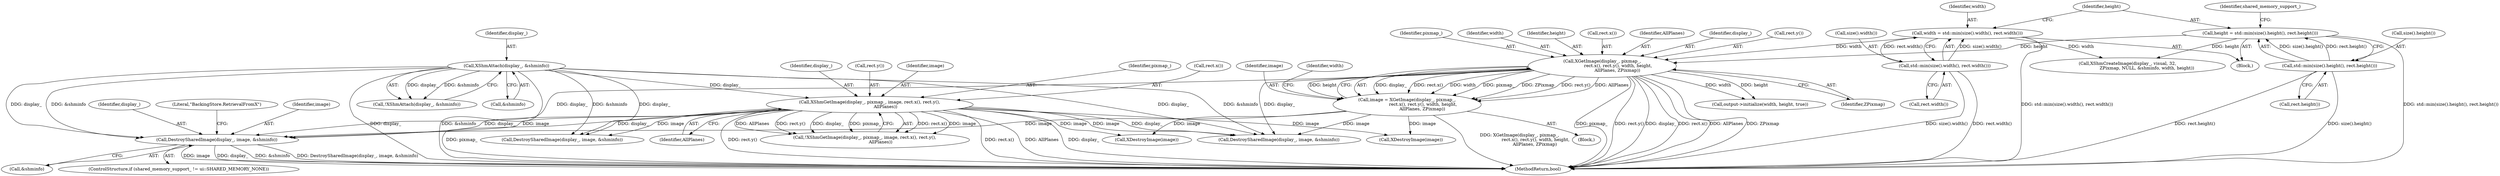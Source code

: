 digraph "0_Chrome_0bd1a6ddb5fb23dfea3e72d60e5e8df4cf5826bc@pointer" {
"1000363" [label="(Call,DestroySharedImage(display_, image, &shminfo))"];
"1000239" [label="(Call,XShmAttach(display_, &shminfo))"];
"1000263" [label="(Call,XGetImage(display_, pixmap_,\n                       rect.x(), rect.y(), width, height,\n                      AllPlanes, ZPixmap))"];
"1000117" [label="(Call,width = std::min(size().width(), rect.width()))"];
"1000119" [label="(Call,std::min(size().width(), rect.width()))"];
"1000123" [label="(Call,height = std::min(size().height(), rect.height()))"];
"1000125" [label="(Call,std::min(size().height(), rect.height()))"];
"1000244" [label="(Call,XShmGetImage(display_, pixmap_, image, rect.x(), rect.y(),\n                       AllPlanes))"];
"1000261" [label="(Call,image = XGetImage(display_, pixmap_,\n                       rect.x(), rect.y(), width, height,\n                      AllPlanes, ZPixmap))"];
"1000120" [label="(Call,size().width())"];
"1000238" [label="(Call,!XShmAttach(display_, &shminfo))"];
"1000372" [label="(Literal,\"BackingStore.RetrievalFromX\")"];
"1000261" [label="(Call,image = XGetImage(display_, pixmap_,\n                       rect.x(), rect.y(), width, height,\n                      AllPlanes, ZPixmap))"];
"1000124" [label="(Identifier,height)"];
"1000252" [label="(Call,DestroySharedImage(display_, image, &shminfo))"];
"1000265" [label="(Identifier,pixmap_)"];
"1000250" [label="(Identifier,AllPlanes)"];
"1000289" [label="(Call,DestroySharedImage(display_, image, &shminfo))"];
"1000149" [label="(Call,XShmCreateImage(display_, visual, 32,\n                            ZPixmap, NULL, &shminfo, width, height))"];
"1000121" [label="(Call,rect.width())"];
"1000365" [label="(Identifier,image)"];
"1000126" [label="(Call,size().height())"];
"1000268" [label="(Identifier,width)"];
"1000295" [label="(Call,XDestroyImage(image))"];
"1000364" [label="(Identifier,display_)"];
"1000127" [label="(Call,rect.height())"];
"1000241" [label="(Call,&shminfo)"];
"1000276" [label="(Identifier,width)"];
"1000118" [label="(Identifier,width)"];
"1000269" [label="(Identifier,height)"];
"1000119" [label="(Call,std::min(size().width(), rect.width()))"];
"1000243" [label="(Call,!XShmGetImage(display_, pixmap_, image, rect.x(), rect.y(),\n                       AllPlanes))"];
"1000266" [label="(Call,rect.x())"];
"1000125" [label="(Call,std::min(size().height(), rect.height()))"];
"1000270" [label="(Identifier,AllPlanes)"];
"1000275" [label="(Call,output->initialize(width, height, true))"];
"1000264" [label="(Identifier,display_)"];
"1000262" [label="(Identifier,image)"];
"1000245" [label="(Identifier,display_)"];
"1000249" [label="(Call,rect.y())"];
"1000260" [label="(Block,)"];
"1000132" [label="(Identifier,shared_memory_support_)"];
"1000363" [label="(Call,DestroySharedImage(display_, image, &shminfo))"];
"1000359" [label="(ControlStructure,if (shared_memory_support_ != ui::SHARED_MEMORY_NONE))"];
"1000378" [label="(MethodReturn,bool)"];
"1000104" [label="(Block,)"];
"1000247" [label="(Identifier,image)"];
"1000267" [label="(Call,rect.y())"];
"1000123" [label="(Call,height = std::min(size().height(), rect.height()))"];
"1000263" [label="(Call,XGetImage(display_, pixmap_,\n                       rect.x(), rect.y(), width, height,\n                      AllPlanes, ZPixmap))"];
"1000271" [label="(Identifier,ZPixmap)"];
"1000246" [label="(Identifier,pixmap_)"];
"1000240" [label="(Identifier,display_)"];
"1000366" [label="(Call,&shminfo)"];
"1000369" [label="(Call,XDestroyImage(image))"];
"1000244" [label="(Call,XShmGetImage(display_, pixmap_, image, rect.x(), rect.y(),\n                       AllPlanes))"];
"1000239" [label="(Call,XShmAttach(display_, &shminfo))"];
"1000117" [label="(Call,width = std::min(size().width(), rect.width()))"];
"1000248" [label="(Call,rect.x())"];
"1000363" -> "1000359"  [label="AST: "];
"1000363" -> "1000366"  [label="CFG: "];
"1000364" -> "1000363"  [label="AST: "];
"1000365" -> "1000363"  [label="AST: "];
"1000366" -> "1000363"  [label="AST: "];
"1000372" -> "1000363"  [label="CFG: "];
"1000363" -> "1000378"  [label="DDG: image"];
"1000363" -> "1000378"  [label="DDG: display_"];
"1000363" -> "1000378"  [label="DDG: &shminfo"];
"1000363" -> "1000378"  [label="DDG: DestroySharedImage(display_, image, &shminfo)"];
"1000239" -> "1000363"  [label="DDG: display_"];
"1000239" -> "1000363"  [label="DDG: &shminfo"];
"1000263" -> "1000363"  [label="DDG: display_"];
"1000244" -> "1000363"  [label="DDG: display_"];
"1000244" -> "1000363"  [label="DDG: image"];
"1000261" -> "1000363"  [label="DDG: image"];
"1000239" -> "1000238"  [label="AST: "];
"1000239" -> "1000241"  [label="CFG: "];
"1000240" -> "1000239"  [label="AST: "];
"1000241" -> "1000239"  [label="AST: "];
"1000238" -> "1000239"  [label="CFG: "];
"1000239" -> "1000378"  [label="DDG: display_"];
"1000239" -> "1000378"  [label="DDG: &shminfo"];
"1000239" -> "1000238"  [label="DDG: display_"];
"1000239" -> "1000238"  [label="DDG: &shminfo"];
"1000239" -> "1000244"  [label="DDG: display_"];
"1000239" -> "1000252"  [label="DDG: display_"];
"1000239" -> "1000252"  [label="DDG: &shminfo"];
"1000239" -> "1000289"  [label="DDG: display_"];
"1000239" -> "1000289"  [label="DDG: &shminfo"];
"1000263" -> "1000261"  [label="AST: "];
"1000263" -> "1000271"  [label="CFG: "];
"1000264" -> "1000263"  [label="AST: "];
"1000265" -> "1000263"  [label="AST: "];
"1000266" -> "1000263"  [label="AST: "];
"1000267" -> "1000263"  [label="AST: "];
"1000268" -> "1000263"  [label="AST: "];
"1000269" -> "1000263"  [label="AST: "];
"1000270" -> "1000263"  [label="AST: "];
"1000271" -> "1000263"  [label="AST: "];
"1000261" -> "1000263"  [label="CFG: "];
"1000263" -> "1000378"  [label="DDG: pixmap_"];
"1000263" -> "1000378"  [label="DDG: rect.y()"];
"1000263" -> "1000378"  [label="DDG: display_"];
"1000263" -> "1000378"  [label="DDG: rect.x()"];
"1000263" -> "1000378"  [label="DDG: AllPlanes"];
"1000263" -> "1000378"  [label="DDG: ZPixmap"];
"1000263" -> "1000261"  [label="DDG: display_"];
"1000263" -> "1000261"  [label="DDG: rect.x()"];
"1000263" -> "1000261"  [label="DDG: width"];
"1000263" -> "1000261"  [label="DDG: pixmap_"];
"1000263" -> "1000261"  [label="DDG: ZPixmap"];
"1000263" -> "1000261"  [label="DDG: rect.y()"];
"1000263" -> "1000261"  [label="DDG: AllPlanes"];
"1000263" -> "1000261"  [label="DDG: height"];
"1000117" -> "1000263"  [label="DDG: width"];
"1000123" -> "1000263"  [label="DDG: height"];
"1000263" -> "1000275"  [label="DDG: width"];
"1000263" -> "1000275"  [label="DDG: height"];
"1000263" -> "1000289"  [label="DDG: display_"];
"1000117" -> "1000104"  [label="AST: "];
"1000117" -> "1000119"  [label="CFG: "];
"1000118" -> "1000117"  [label="AST: "];
"1000119" -> "1000117"  [label="AST: "];
"1000124" -> "1000117"  [label="CFG: "];
"1000117" -> "1000378"  [label="DDG: std::min(size().width(), rect.width())"];
"1000119" -> "1000117"  [label="DDG: size().width()"];
"1000119" -> "1000117"  [label="DDG: rect.width()"];
"1000117" -> "1000149"  [label="DDG: width"];
"1000119" -> "1000121"  [label="CFG: "];
"1000120" -> "1000119"  [label="AST: "];
"1000121" -> "1000119"  [label="AST: "];
"1000119" -> "1000378"  [label="DDG: rect.width()"];
"1000119" -> "1000378"  [label="DDG: size().width()"];
"1000123" -> "1000104"  [label="AST: "];
"1000123" -> "1000125"  [label="CFG: "];
"1000124" -> "1000123"  [label="AST: "];
"1000125" -> "1000123"  [label="AST: "];
"1000132" -> "1000123"  [label="CFG: "];
"1000123" -> "1000378"  [label="DDG: std::min(size().height(), rect.height())"];
"1000125" -> "1000123"  [label="DDG: size().height()"];
"1000125" -> "1000123"  [label="DDG: rect.height()"];
"1000123" -> "1000149"  [label="DDG: height"];
"1000125" -> "1000127"  [label="CFG: "];
"1000126" -> "1000125"  [label="AST: "];
"1000127" -> "1000125"  [label="AST: "];
"1000125" -> "1000378"  [label="DDG: size().height()"];
"1000125" -> "1000378"  [label="DDG: rect.height()"];
"1000244" -> "1000243"  [label="AST: "];
"1000244" -> "1000250"  [label="CFG: "];
"1000245" -> "1000244"  [label="AST: "];
"1000246" -> "1000244"  [label="AST: "];
"1000247" -> "1000244"  [label="AST: "];
"1000248" -> "1000244"  [label="AST: "];
"1000249" -> "1000244"  [label="AST: "];
"1000250" -> "1000244"  [label="AST: "];
"1000243" -> "1000244"  [label="CFG: "];
"1000244" -> "1000378"  [label="DDG: rect.x()"];
"1000244" -> "1000378"  [label="DDG: AllPlanes"];
"1000244" -> "1000378"  [label="DDG: display_"];
"1000244" -> "1000378"  [label="DDG: pixmap_"];
"1000244" -> "1000378"  [label="DDG: rect.y()"];
"1000244" -> "1000243"  [label="DDG: rect.x()"];
"1000244" -> "1000243"  [label="DDG: image"];
"1000244" -> "1000243"  [label="DDG: AllPlanes"];
"1000244" -> "1000243"  [label="DDG: rect.y()"];
"1000244" -> "1000243"  [label="DDG: display_"];
"1000244" -> "1000243"  [label="DDG: pixmap_"];
"1000244" -> "1000252"  [label="DDG: display_"];
"1000244" -> "1000252"  [label="DDG: image"];
"1000244" -> "1000289"  [label="DDG: display_"];
"1000244" -> "1000289"  [label="DDG: image"];
"1000244" -> "1000295"  [label="DDG: image"];
"1000244" -> "1000369"  [label="DDG: image"];
"1000261" -> "1000260"  [label="AST: "];
"1000262" -> "1000261"  [label="AST: "];
"1000276" -> "1000261"  [label="CFG: "];
"1000261" -> "1000378"  [label="DDG: XGetImage(display_, pixmap_,\n                       rect.x(), rect.y(), width, height,\n                      AllPlanes, ZPixmap)"];
"1000261" -> "1000289"  [label="DDG: image"];
"1000261" -> "1000295"  [label="DDG: image"];
"1000261" -> "1000369"  [label="DDG: image"];
}
